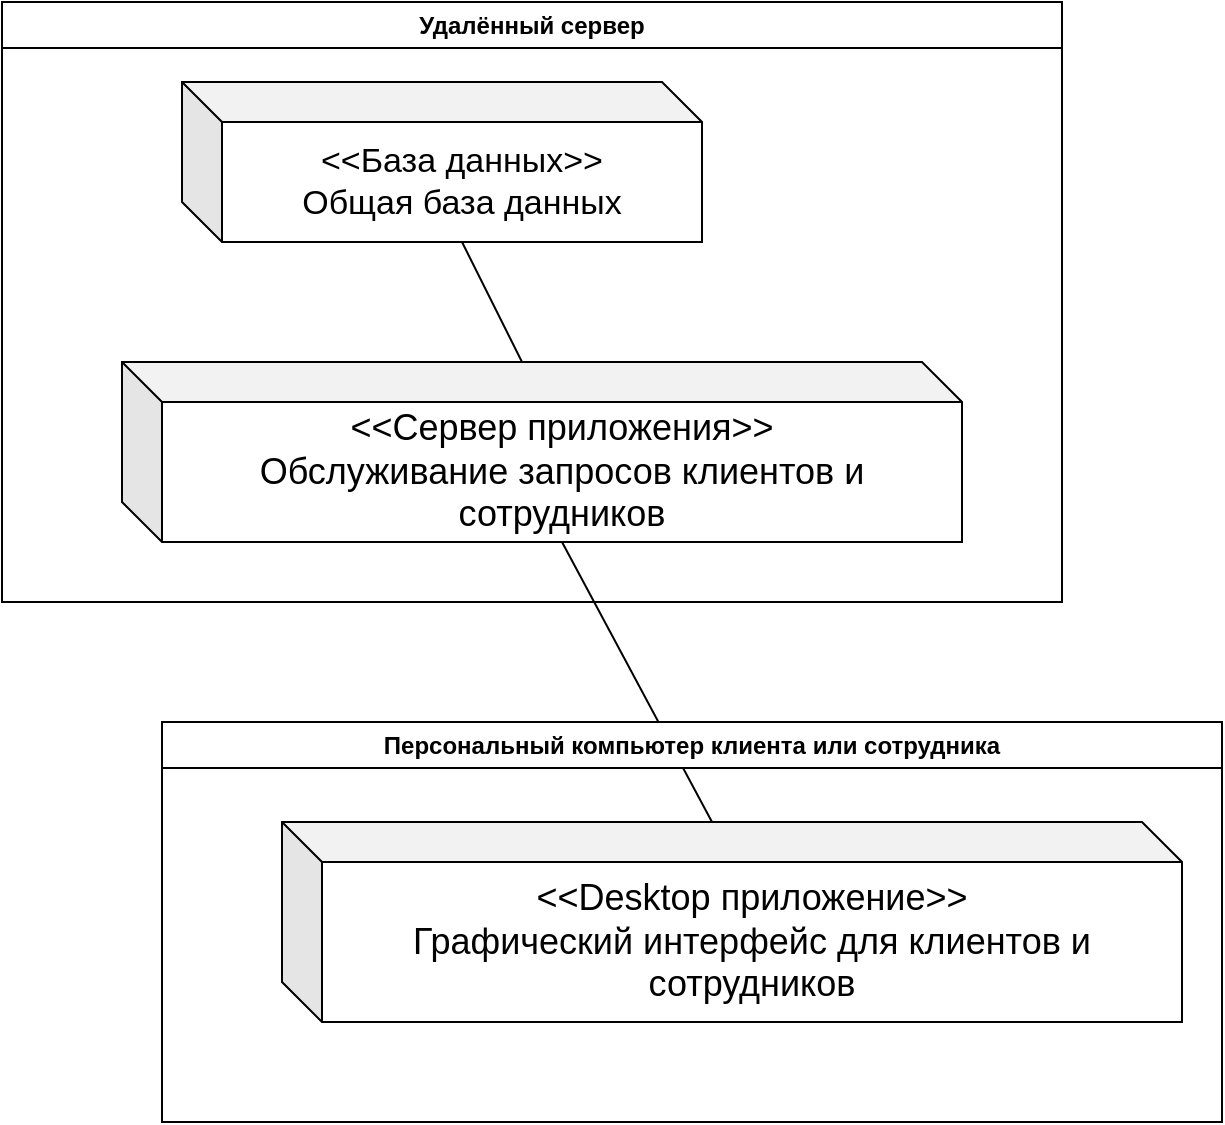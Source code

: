 <mxfile version="24.4.0" type="device">
  <diagram name="Страница — 1" id="Wkze1QrWZdtMdZoNIVnA">
    <mxGraphModel dx="1461" dy="606" grid="1" gridSize="10" guides="1" tooltips="1" connect="1" arrows="1" fold="1" page="1" pageScale="1" pageWidth="827" pageHeight="1169" math="0" shadow="0">
      <root>
        <mxCell id="0" />
        <mxCell id="1" parent="0" />
        <mxCell id="sAePxxTuM_fehcJtn6L--1" value="&lt;font style=&quot;font-size: 17px;&quot;&gt;&amp;lt;&amp;lt;База данных&amp;gt;&amp;gt;&lt;/font&gt;&lt;div style=&quot;font-size: 17px;&quot;&gt;&lt;font style=&quot;font-size: 17px;&quot;&gt;Общая база данных&lt;/font&gt;&lt;/div&gt;" style="shape=cube;whiteSpace=wrap;html=1;boundedLbl=1;backgroundOutline=1;darkOpacity=0.05;darkOpacity2=0.1;" vertex="1" parent="1">
          <mxGeometry x="250" y="90" width="260" height="80" as="geometry" />
        </mxCell>
        <mxCell id="sAePxxTuM_fehcJtn6L--3" value="&lt;font style=&quot;font-size: 18px;&quot;&gt;&amp;lt;&amp;lt;Сервер приложения&amp;gt;&amp;gt;&lt;/font&gt;&lt;div style=&quot;font-size: 18px;&quot;&gt;&lt;font style=&quot;font-size: 18px;&quot;&gt;Обслуживание запросов клиентов и сотрудников&lt;/font&gt;&lt;/div&gt;" style="shape=cube;whiteSpace=wrap;html=1;boundedLbl=1;backgroundOutline=1;darkOpacity=0.05;darkOpacity2=0.1;" vertex="1" parent="1">
          <mxGeometry x="220" y="230" width="420" height="90" as="geometry" />
        </mxCell>
        <mxCell id="sAePxxTuM_fehcJtn6L--4" value="&lt;font style=&quot;font-size: 18px;&quot;&gt;&amp;lt;&amp;lt;Desktop приложение&amp;gt;&amp;gt;&lt;/font&gt;&lt;div style=&quot;font-size: 18px;&quot;&gt;&lt;font style=&quot;font-size: 18px;&quot;&gt;Графический интерфейс для клиентов и сотрудников&lt;/font&gt;&lt;/div&gt;" style="shape=cube;whiteSpace=wrap;html=1;boundedLbl=1;backgroundOutline=1;darkOpacity=0.05;darkOpacity2=0.1;" vertex="1" parent="1">
          <mxGeometry x="300" y="460" width="450" height="100" as="geometry" />
        </mxCell>
        <mxCell id="sAePxxTuM_fehcJtn6L--5" value="" style="endArrow=none;html=1;rounded=0;entryX=0;entryY=0;entryDx=140;entryDy=80;entryPerimeter=0;exitX=0;exitY=0;exitDx=200;exitDy=0;exitPerimeter=0;" edge="1" parent="1" source="sAePxxTuM_fehcJtn6L--3" target="sAePxxTuM_fehcJtn6L--1">
          <mxGeometry width="50" height="50" relative="1" as="geometry">
            <mxPoint x="390" y="290" as="sourcePoint" />
            <mxPoint x="440" y="240" as="targetPoint" />
          </mxGeometry>
        </mxCell>
        <mxCell id="sAePxxTuM_fehcJtn6L--6" value="" style="endArrow=none;html=1;rounded=0;entryX=0;entryY=0;entryDx=220;entryDy=90;entryPerimeter=0;exitX=0;exitY=0;exitDx=215;exitDy=0;exitPerimeter=0;" edge="1" parent="1" source="sAePxxTuM_fehcJtn6L--4" target="sAePxxTuM_fehcJtn6L--3">
          <mxGeometry width="50" height="50" relative="1" as="geometry">
            <mxPoint x="430" y="240" as="sourcePoint" />
            <mxPoint x="390" y="160" as="targetPoint" />
          </mxGeometry>
        </mxCell>
        <mxCell id="sAePxxTuM_fehcJtn6L--7" value="Удалённый сервер" style="swimlane;whiteSpace=wrap;html=1;" vertex="1" parent="1">
          <mxGeometry x="160" y="50" width="530" height="300" as="geometry" />
        </mxCell>
        <mxCell id="sAePxxTuM_fehcJtn6L--8" value="Персональный компьютер клиента или сотрудника" style="swimlane;whiteSpace=wrap;html=1;" vertex="1" parent="1">
          <mxGeometry x="240" y="410" width="530" height="200" as="geometry" />
        </mxCell>
      </root>
    </mxGraphModel>
  </diagram>
</mxfile>
